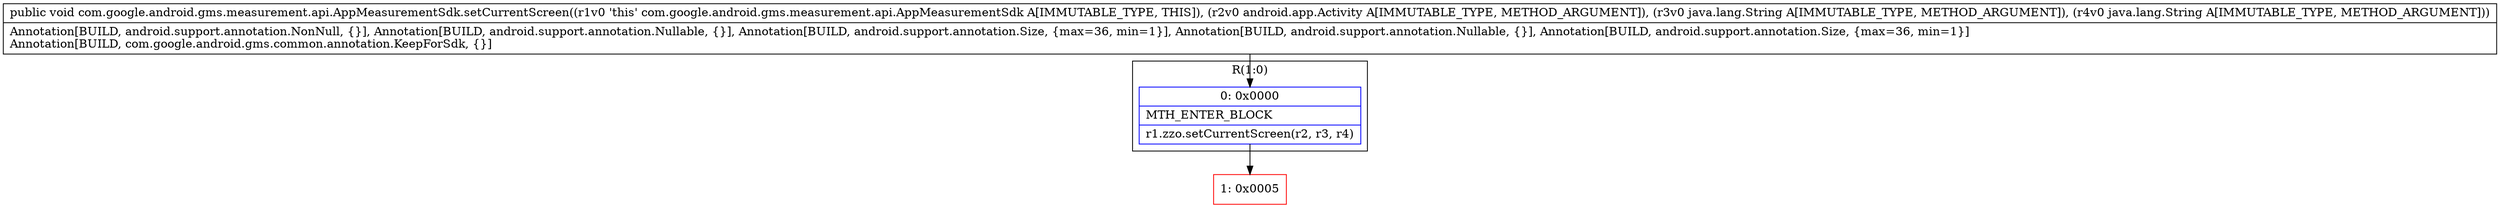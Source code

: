 digraph "CFG forcom.google.android.gms.measurement.api.AppMeasurementSdk.setCurrentScreen(Landroid\/app\/Activity;Ljava\/lang\/String;Ljava\/lang\/String;)V" {
subgraph cluster_Region_462273521 {
label = "R(1:0)";
node [shape=record,color=blue];
Node_0 [shape=record,label="{0\:\ 0x0000|MTH_ENTER_BLOCK\l|r1.zzo.setCurrentScreen(r2, r3, r4)\l}"];
}
Node_1 [shape=record,color=red,label="{1\:\ 0x0005}"];
MethodNode[shape=record,label="{public void com.google.android.gms.measurement.api.AppMeasurementSdk.setCurrentScreen((r1v0 'this' com.google.android.gms.measurement.api.AppMeasurementSdk A[IMMUTABLE_TYPE, THIS]), (r2v0 android.app.Activity A[IMMUTABLE_TYPE, METHOD_ARGUMENT]), (r3v0 java.lang.String A[IMMUTABLE_TYPE, METHOD_ARGUMENT]), (r4v0 java.lang.String A[IMMUTABLE_TYPE, METHOD_ARGUMENT]))  | Annotation[BUILD, android.support.annotation.NonNull, \{\}], Annotation[BUILD, android.support.annotation.Nullable, \{\}], Annotation[BUILD, android.support.annotation.Size, \{max=36, min=1\}], Annotation[BUILD, android.support.annotation.Nullable, \{\}], Annotation[BUILD, android.support.annotation.Size, \{max=36, min=1\}]\lAnnotation[BUILD, com.google.android.gms.common.annotation.KeepForSdk, \{\}]\l}"];
MethodNode -> Node_0;
Node_0 -> Node_1;
}

